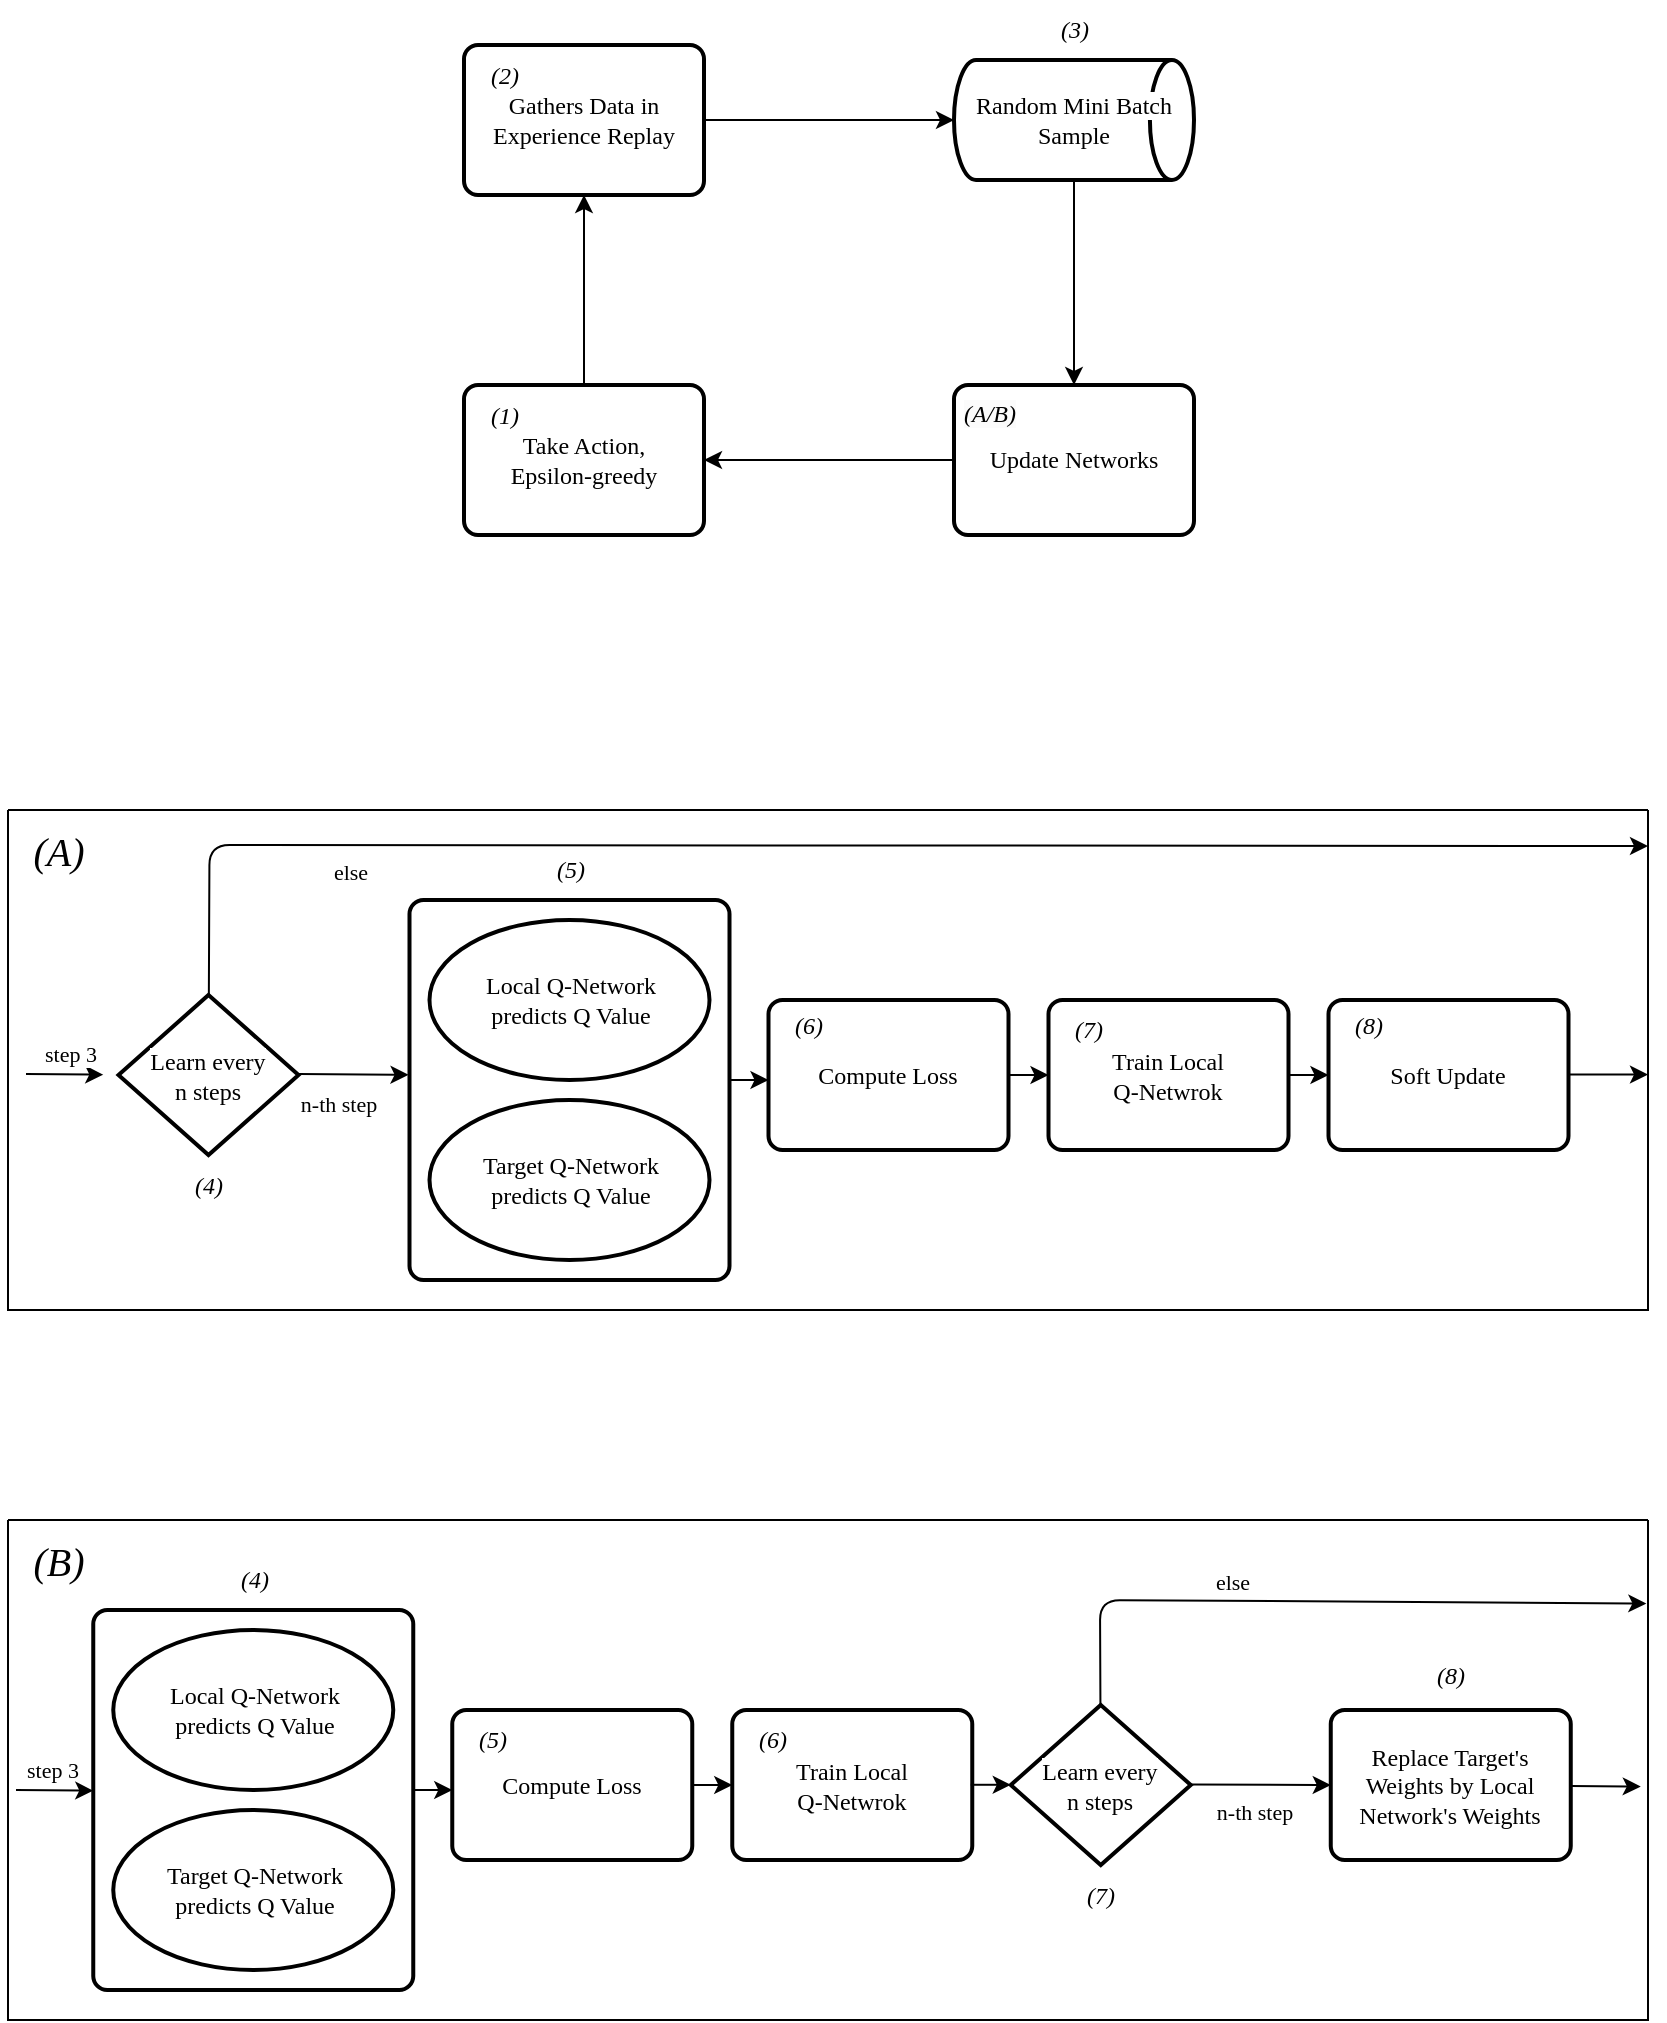 <mxfile>
    <diagram id="Dz_2yA55jdN7624_FX1W" name="Page-1">
        <mxGraphModel dx="1924" dy="1065" grid="1" gridSize="10" guides="1" tooltips="1" connect="1" arrows="1" fold="1" page="1" pageScale="1" pageWidth="850" pageHeight="1100" math="0" shadow="0">
            <root>
                <mxCell id="0"/>
                <mxCell id="1" parent="0"/>
                <mxCell id="386" style="edgeStyle=none;html=1;entryX=0.5;entryY=0;entryDx=0;entryDy=0;" edge="1" parent="1" source="305" target="387">
                    <mxGeometry relative="1" as="geometry">
                        <mxPoint x="548" y="192.5" as="targetPoint"/>
                    </mxGeometry>
                </mxCell>
                <mxCell id="305" value="&lt;span style=&quot;background-color: rgb(255, 255, 255);&quot;&gt;Random Mini Batch Sample&lt;/span&gt;" style="strokeWidth=2;html=1;shape=mxgraph.flowchart.direct_data;whiteSpace=wrap;fontFamily=Georgia;" parent="1" vertex="1">
                    <mxGeometry x="488" y="50" width="120" height="60" as="geometry"/>
                </mxCell>
                <mxCell id="338" style="edgeStyle=none;html=1;entryX=1;entryY=0.5;entryDx=0;entryDy=0;fontFamily=Georgia;exitX=0;exitY=0.5;exitDx=0;exitDy=0;" parent="1" source="387" target="337" edge="1">
                    <mxGeometry relative="1" as="geometry">
                        <mxPoint x="418" y="250" as="sourcePoint"/>
                    </mxGeometry>
                </mxCell>
                <mxCell id="334" style="edgeStyle=none;html=1;fontFamily=Georgia;" parent="1" source="322" target="305" edge="1">
                    <mxGeometry relative="1" as="geometry"/>
                </mxCell>
                <mxCell id="322" value="&lt;span style=&quot;&quot;&gt;Gathers Data in&lt;/span&gt;&lt;br style=&quot;border-color: var(--border-color);&quot;&gt;&lt;span style=&quot;&quot;&gt;Experience Replay&lt;/span&gt;" style="rounded=1;whiteSpace=wrap;html=1;absoluteArcSize=1;arcSize=14;strokeWidth=2;strokeColor=default;fontFamily=Georgia;" parent="1" vertex="1">
                    <mxGeometry x="243" y="42.5" width="120" height="75" as="geometry"/>
                </mxCell>
                <mxCell id="339" style="edgeStyle=none;html=1;fontFamily=Georgia;" parent="1" source="337" target="322" edge="1">
                    <mxGeometry relative="1" as="geometry"/>
                </mxCell>
                <mxCell id="337" value="Take Action, &lt;br&gt;Epsilon-greedy" style="rounded=1;whiteSpace=wrap;html=1;absoluteArcSize=1;arcSize=14;strokeWidth=2;strokeColor=default;fontFamily=Georgia;" parent="1" vertex="1">
                    <mxGeometry x="243" y="212.5" width="120" height="75" as="geometry"/>
                </mxCell>
                <mxCell id="341" value="(1)" style="text;html=1;align=center;verticalAlign=middle;resizable=0;points=[];autosize=1;strokeColor=none;fillColor=none;fontFamily=Georgia;fontStyle=2" parent="1" vertex="1">
                    <mxGeometry x="243" y="212.5" width="40" height="30" as="geometry"/>
                </mxCell>
                <mxCell id="343" value="(3)" style="text;html=1;align=center;verticalAlign=middle;resizable=0;points=[];autosize=1;strokeColor=none;fillColor=none;fontFamily=Georgia;fontStyle=2" parent="1" vertex="1">
                    <mxGeometry x="528" y="20" width="40" height="30" as="geometry"/>
                </mxCell>
                <mxCell id="346" value="(2)" style="text;html=1;align=center;verticalAlign=middle;resizable=0;points=[];autosize=1;strokeColor=none;fillColor=none;fontFamily=Georgia;fontStyle=2" parent="1" vertex="1">
                    <mxGeometry x="243" y="42.5" width="40" height="30" as="geometry"/>
                </mxCell>
                <mxCell id="356" value="" style="swimlane;startSize=0;fillColor=#FFFFFF;" parent="1" vertex="1">
                    <mxGeometry x="15" y="425" width="820" height="250" as="geometry"/>
                </mxCell>
                <mxCell id="408" style="edgeStyle=none;html=1;startArrow=none;startFill=0;endArrow=classic;endFill=1;" edge="1" parent="356" source="362">
                    <mxGeometry relative="1" as="geometry">
                        <mxPoint x="820" y="18" as="targetPoint"/>
                        <Array as="points">
                            <mxPoint x="100.75" y="17.5"/>
                        </Array>
                    </mxGeometry>
                </mxCell>
                <mxCell id="411" value="&lt;span style=&quot;font-family: Georgia;&quot;&gt;else&lt;/span&gt;" style="edgeLabel;html=1;align=center;verticalAlign=middle;resizable=0;points=[];" vertex="1" connectable="0" parent="408">
                    <mxGeometry x="-0.732" y="-1" relative="1" as="geometry">
                        <mxPoint x="39" y="12" as="offset"/>
                    </mxGeometry>
                </mxCell>
                <mxCell id="362" value="&lt;span style=&quot;background-color: rgb(255, 255, 255);&quot;&gt;Learn every&lt;br&gt;n steps&lt;/span&gt;" style="strokeWidth=2;html=1;shape=mxgraph.flowchart.decision;whiteSpace=wrap;strokeColor=default;fontFamily=Georgia;" parent="356" vertex="1">
                    <mxGeometry x="55.25" y="92.5" width="90" height="80" as="geometry"/>
                </mxCell>
                <mxCell id="363" style="edgeStyle=none;html=1;entryX=1.001;entryY=0.526;entryDx=0;entryDy=0;entryPerimeter=0;fontFamily=Georgia;endArrow=none;endFill=0;startArrow=classic;startFill=1;exitX=-0.003;exitY=0.46;exitDx=0;exitDy=0;exitPerimeter=0;" parent="356" edge="1" source="391">
                    <mxGeometry relative="1" as="geometry">
                        <mxPoint x="205.13" y="132.314" as="sourcePoint"/>
                        <mxPoint x="145.25" y="132" as="targetPoint"/>
                    </mxGeometry>
                </mxCell>
                <mxCell id="364" value="n-th step" style="edgeLabel;html=1;align=center;verticalAlign=middle;resizable=0;points=[];fontFamily=Georgia;" parent="363" vertex="1" connectable="0">
                    <mxGeometry x="-0.222" relative="1" as="geometry">
                        <mxPoint x="-14" y="15" as="offset"/>
                    </mxGeometry>
                </mxCell>
                <mxCell id="365" value="Soft Update&lt;br&gt;" style="rounded=1;whiteSpace=wrap;html=1;absoluteArcSize=1;arcSize=14;strokeWidth=2;strokeColor=default;fontFamily=Georgia;" parent="356" vertex="1">
                    <mxGeometry x="660.25" y="95" width="120" height="75" as="geometry"/>
                </mxCell>
                <mxCell id="406" style="edgeStyle=none;html=1;startArrow=none;startFill=0;endArrow=classic;endFill=1;" edge="1" parent="356" source="378" target="365">
                    <mxGeometry relative="1" as="geometry"/>
                </mxCell>
                <mxCell id="378" value="&lt;span style=&quot;&quot;&gt;Train Local&lt;br&gt;Q-Netwrok&lt;/span&gt;" style="rounded=1;whiteSpace=wrap;html=1;absoluteArcSize=1;arcSize=14;strokeWidth=2;strokeColor=default;fontFamily=Georgia;" vertex="1" parent="356">
                    <mxGeometry x="520.25" y="95" width="120" height="75" as="geometry"/>
                </mxCell>
                <mxCell id="391" value="" style="rounded=1;whiteSpace=wrap;html=1;absoluteArcSize=1;arcSize=14;strokeWidth=2;strokeColor=default;fontFamily=Georgia;" vertex="1" parent="356">
                    <mxGeometry x="200.75" y="45" width="160" height="190" as="geometry"/>
                </mxCell>
                <mxCell id="393" value="Target Q-Network &lt;br&gt;predicts Q Value" style="shape=ellipse;html=1;dashed=0;whitespace=wrap;perimeter=ellipsePerimeter;strokeWidth=2;strokeColor=default;fontFamily=Georgia;" vertex="1" parent="356">
                    <mxGeometry x="210.75" y="145" width="140" height="80" as="geometry"/>
                </mxCell>
                <mxCell id="394" value="Local Q-Network &lt;br&gt;predicts Q Value" style="shape=ellipse;html=1;dashed=0;whitespace=wrap;perimeter=ellipsePerimeter;strokeWidth=2;strokeColor=default;fontFamily=Georgia;" vertex="1" parent="356">
                    <mxGeometry x="210.75" y="55" width="140" height="80" as="geometry"/>
                </mxCell>
                <mxCell id="404" style="edgeStyle=none;html=1;startArrow=none;startFill=0;endArrow=classic;endFill=1;" edge="1" parent="356" source="396" target="378">
                    <mxGeometry relative="1" as="geometry"/>
                </mxCell>
                <mxCell id="396" value="&lt;span style=&quot;&quot;&gt;Compute Loss&lt;/span&gt;" style="rounded=1;whiteSpace=wrap;html=1;absoluteArcSize=1;arcSize=14;strokeWidth=2;strokeColor=default;fontFamily=Georgia;" vertex="1" parent="356">
                    <mxGeometry x="380.25" y="95" width="120" height="75" as="geometry"/>
                </mxCell>
                <mxCell id="397" value="(4)" style="text;html=1;align=center;verticalAlign=middle;resizable=0;points=[];autosize=1;strokeColor=none;fillColor=none;fontFamily=Georgia;fontStyle=2" vertex="1" parent="356">
                    <mxGeometry x="80.25" y="172.5" width="40" height="30" as="geometry"/>
                </mxCell>
                <mxCell id="398" value="(5)" style="text;html=1;align=center;verticalAlign=middle;resizable=0;points=[];autosize=1;strokeColor=none;fillColor=none;fontFamily=Georgia;fontStyle=2" vertex="1" parent="356">
                    <mxGeometry x="260.75" y="15" width="40" height="30" as="geometry"/>
                </mxCell>
                <mxCell id="400" style="edgeStyle=none;html=1;fontFamily=Georgia;endArrow=none;endFill=0;startArrow=classic;startFill=1;" edge="1" parent="356">
                    <mxGeometry relative="1" as="geometry">
                        <mxPoint x="47.63" y="132.314" as="sourcePoint"/>
                        <mxPoint x="9" y="132" as="targetPoint"/>
                    </mxGeometry>
                </mxCell>
                <mxCell id="401" value="step 3" style="edgeLabel;html=1;align=center;verticalAlign=middle;resizable=0;points=[];fontFamily=Georgia;" vertex="1" connectable="0" parent="400">
                    <mxGeometry x="-0.222" relative="1" as="geometry">
                        <mxPoint x="-2" y="-10" as="offset"/>
                    </mxGeometry>
                </mxCell>
                <mxCell id="407" style="edgeStyle=none;html=1;startArrow=none;startFill=0;endArrow=classic;endFill=1;" edge="1" parent="356">
                    <mxGeometry relative="1" as="geometry">
                        <mxPoint x="360.25" y="135" as="sourcePoint"/>
                        <mxPoint x="380.25" y="135" as="targetPoint"/>
                    </mxGeometry>
                </mxCell>
                <mxCell id="409" style="edgeStyle=none;html=1;startArrow=none;startFill=0;endArrow=classic;endFill=1;entryX=1;entryY=0.529;entryDx=0;entryDy=0;entryPerimeter=0;" edge="1" parent="356" target="356">
                    <mxGeometry relative="1" as="geometry">
                        <mxPoint x="780.25" y="132.29" as="sourcePoint"/>
                        <mxPoint x="800.25" y="132.29" as="targetPoint"/>
                    </mxGeometry>
                </mxCell>
                <mxCell id="506" value="(6)" style="text;html=1;align=center;verticalAlign=middle;resizable=0;points=[];autosize=1;strokeColor=none;fillColor=none;fontFamily=Georgia;fontStyle=2" vertex="1" parent="356">
                    <mxGeometry x="380.25" y="92.5" width="40" height="30" as="geometry"/>
                </mxCell>
                <mxCell id="507" value="(7)" style="text;html=1;align=center;verticalAlign=middle;resizable=0;points=[];autosize=1;strokeColor=none;fillColor=none;fontFamily=Georgia;fontStyle=2" vertex="1" parent="356">
                    <mxGeometry x="520.25" y="95" width="40" height="30" as="geometry"/>
                </mxCell>
                <mxCell id="508" value="(8)" style="text;html=1;align=center;verticalAlign=middle;resizable=0;points=[];autosize=1;strokeColor=none;fillColor=none;fontFamily=Georgia;fontStyle=2" vertex="1" parent="356">
                    <mxGeometry x="660.25" y="92.5" width="40" height="30" as="geometry"/>
                </mxCell>
                <mxCell id="509" value="&lt;font style=&quot;font-size: 20px;&quot;&gt;(A)&lt;/font&gt;" style="text;html=1;align=center;verticalAlign=middle;resizable=0;points=[];autosize=1;strokeColor=none;fillColor=none;fontFamily=Georgia;fontStyle=2" vertex="1" parent="356">
                    <mxGeometry width="50" height="40" as="geometry"/>
                </mxCell>
                <mxCell id="388" value="" style="edgeStyle=none;html=1;exitX=0.5;exitY=0;exitDx=0;exitDy=0;entryX=0.5;entryY=0;entryDx=0;entryDy=0;" edge="1" parent="1" source="387" target="387">
                    <mxGeometry relative="1" as="geometry"/>
                </mxCell>
                <mxCell id="387" value="Update Networks" style="rounded=1;whiteSpace=wrap;html=1;absoluteArcSize=1;arcSize=14;strokeWidth=2;strokeColor=default;fontFamily=Georgia;" vertex="1" parent="1">
                    <mxGeometry x="488" y="212.5" width="120" height="75" as="geometry"/>
                </mxCell>
                <mxCell id="389" value="&lt;span style=&quot;color: rgb(0, 0, 0); font-family: Georgia; font-size: 12px; font-style: italic; font-variant-ligatures: normal; font-variant-caps: normal; font-weight: 400; letter-spacing: normal; orphans: 2; text-align: center; text-indent: 0px; text-transform: none; widows: 2; word-spacing: 0px; -webkit-text-stroke-width: 0px; background-color: rgb(251, 251, 251); text-decoration-thickness: initial; text-decoration-style: initial; text-decoration-color: initial; float: none; display: inline !important;&quot;&gt;(A/B)&lt;/span&gt;" style="text;whiteSpace=wrap;html=1;" vertex="1" parent="1">
                    <mxGeometry x="490.5" y="212.5" width="50" height="40" as="geometry"/>
                </mxCell>
                <mxCell id="412" value="" style="swimlane;startSize=0;fontStyle=0" vertex="1" parent="1">
                    <mxGeometry x="15" y="780" width="820" height="250" as="geometry"/>
                </mxCell>
                <mxCell id="482" style="edgeStyle=none;html=1;fontFamily=Georgia;endArrow=none;endFill=0;startArrow=classic;startFill=1;" edge="1" parent="412">
                    <mxGeometry relative="1" as="geometry">
                        <mxPoint x="42.63" y="135.314" as="sourcePoint"/>
                        <mxPoint x="4" y="135.0" as="targetPoint"/>
                    </mxGeometry>
                </mxCell>
                <mxCell id="483" value="step 3" style="edgeLabel;html=1;align=center;verticalAlign=middle;resizable=0;points=[];fontFamily=Georgia;labelBackgroundColor=none;" vertex="1" connectable="0" parent="482">
                    <mxGeometry x="-0.222" relative="1" as="geometry">
                        <mxPoint x="-6" y="-10" as="offset"/>
                    </mxGeometry>
                </mxCell>
                <mxCell id="484" value="&lt;span style=&quot;&quot;&gt;Train Local&lt;br&gt;Q-Netwrok&lt;/span&gt;" style="rounded=1;whiteSpace=wrap;html=1;absoluteArcSize=1;arcSize=14;strokeWidth=2;strokeColor=default;fontFamily=Georgia;" vertex="1" parent="412">
                    <mxGeometry x="362.13" y="95" width="120" height="75" as="geometry"/>
                </mxCell>
                <mxCell id="485" value="" style="rounded=1;whiteSpace=wrap;html=1;absoluteArcSize=1;arcSize=14;strokeWidth=2;strokeColor=default;fontFamily=Georgia;" vertex="1" parent="412">
                    <mxGeometry x="42.63" y="45" width="160" height="190" as="geometry"/>
                </mxCell>
                <mxCell id="486" value="Target Q-Network &lt;br&gt;predicts Q Value" style="shape=ellipse;html=1;dashed=0;whitespace=wrap;perimeter=ellipsePerimeter;strokeWidth=2;strokeColor=default;fontFamily=Georgia;" vertex="1" parent="412">
                    <mxGeometry x="52.63" y="145" width="140" height="80" as="geometry"/>
                </mxCell>
                <mxCell id="487" value="Local Q-Network &lt;br&gt;predicts Q Value" style="shape=ellipse;html=1;dashed=0;whitespace=wrap;perimeter=ellipsePerimeter;strokeWidth=2;strokeColor=default;fontFamily=Georgia;" vertex="1" parent="412">
                    <mxGeometry x="52.63" y="55" width="140" height="80" as="geometry"/>
                </mxCell>
                <mxCell id="488" style="edgeStyle=none;html=1;startArrow=none;startFill=0;endArrow=classic;endFill=1;" edge="1" parent="412" source="489" target="484">
                    <mxGeometry relative="1" as="geometry"/>
                </mxCell>
                <mxCell id="489" value="&lt;span style=&quot;&quot;&gt;Compute Loss&lt;/span&gt;" style="rounded=1;whiteSpace=wrap;html=1;absoluteArcSize=1;arcSize=14;strokeWidth=2;strokeColor=default;fontFamily=Georgia;" vertex="1" parent="412">
                    <mxGeometry x="222.13" y="95" width="120" height="75" as="geometry"/>
                </mxCell>
                <mxCell id="490" value="(4)" style="text;html=1;align=center;verticalAlign=middle;resizable=0;points=[];autosize=1;strokeColor=none;fillColor=none;fontFamily=Georgia;fontStyle=2" vertex="1" parent="412">
                    <mxGeometry x="102.63" y="15" width="40" height="30" as="geometry"/>
                </mxCell>
                <mxCell id="491" value="(5)" style="text;html=1;align=center;verticalAlign=middle;resizable=0;points=[];autosize=1;strokeColor=none;fillColor=none;fontFamily=Georgia;fontStyle=2" vertex="1" parent="412">
                    <mxGeometry x="222.13" y="95" width="40" height="30" as="geometry"/>
                </mxCell>
                <mxCell id="492" style="edgeStyle=none;html=1;startArrow=none;startFill=0;endArrow=classic;endFill=1;" edge="1" parent="412">
                    <mxGeometry relative="1" as="geometry">
                        <mxPoint x="202.13" y="135.0" as="sourcePoint"/>
                        <mxPoint x="222.13" y="135.0" as="targetPoint"/>
                    </mxGeometry>
                </mxCell>
                <mxCell id="493" style="edgeStyle=none;html=1;startArrow=none;startFill=0;endArrow=classic;endFill=1;entryX=0.999;entryY=0.167;entryDx=0;entryDy=0;entryPerimeter=0;" edge="1" parent="412" source="494" target="412">
                    <mxGeometry relative="1" as="geometry">
                        <mxPoint x="816.0" y="15.0" as="targetPoint"/>
                        <Array as="points">
                            <mxPoint x="546" y="40"/>
                        </Array>
                    </mxGeometry>
                </mxCell>
                <mxCell id="505" value="&lt;span style=&quot;font-family: Georgia;&quot;&gt;else&lt;/span&gt;" style="edgeLabel;html=1;align=center;verticalAlign=middle;resizable=0;points=[];" vertex="1" connectable="0" parent="493">
                    <mxGeometry x="-0.24" y="1" relative="1" as="geometry">
                        <mxPoint x="-6" y="-9" as="offset"/>
                    </mxGeometry>
                </mxCell>
                <mxCell id="494" value="&lt;span style=&quot;background-color: rgb(255, 255, 255);&quot;&gt;Learn every&lt;br&gt;n steps&lt;/span&gt;" style="strokeWidth=2;html=1;shape=mxgraph.flowchart.decision;whiteSpace=wrap;strokeColor=default;fontFamily=Georgia;" vertex="1" parent="412">
                    <mxGeometry x="501.38" y="92.5" width="90" height="80" as="geometry"/>
                </mxCell>
                <mxCell id="495" style="edgeStyle=none;html=1;startArrow=none;startFill=0;endArrow=classic;endFill=1;" edge="1" parent="412">
                    <mxGeometry relative="1" as="geometry">
                        <mxPoint x="481.38" y="132.39" as="sourcePoint"/>
                        <mxPoint x="501.38" y="132.39" as="targetPoint"/>
                    </mxGeometry>
                </mxCell>
                <mxCell id="496" style="edgeStyle=none;html=1;startArrow=none;startFill=0;endArrow=classic;endFill=1;" edge="1" parent="412" source="497">
                    <mxGeometry relative="1" as="geometry">
                        <mxPoint x="816.38" y="133.254" as="targetPoint"/>
                    </mxGeometry>
                </mxCell>
                <mxCell id="497" value="Replace Target's Weights by Local Network's Weights" style="rounded=1;whiteSpace=wrap;html=1;absoluteArcSize=1;arcSize=14;strokeWidth=2;strokeColor=default;fontFamily=Georgia;" vertex="1" parent="412">
                    <mxGeometry x="661.38" y="95" width="120" height="75" as="geometry"/>
                </mxCell>
                <mxCell id="498" style="edgeStyle=none;html=1;entryX=1.001;entryY=0.526;entryDx=0;entryDy=0;entryPerimeter=0;fontFamily=Georgia;endArrow=none;endFill=0;startArrow=classic;startFill=1;exitX=0;exitY=0.5;exitDx=0;exitDy=0;" edge="1" parent="412" source="497">
                    <mxGeometry relative="1" as="geometry">
                        <mxPoint x="631.4" y="-647.3" as="sourcePoint"/>
                        <mxPoint x="591.38" y="132.3" as="targetPoint"/>
                    </mxGeometry>
                </mxCell>
                <mxCell id="499" value="n-th step" style="edgeLabel;html=1;align=center;verticalAlign=middle;resizable=0;points=[];fontFamily=Georgia;" vertex="1" connectable="0" parent="498">
                    <mxGeometry x="-0.222" relative="1" as="geometry">
                        <mxPoint x="-12" y="13" as="offset"/>
                    </mxGeometry>
                </mxCell>
                <mxCell id="510" value="&lt;font style=&quot;font-size: 20px;&quot;&gt;(B)&lt;/font&gt;" style="text;html=1;align=center;verticalAlign=middle;resizable=0;points=[];autosize=1;strokeColor=none;fillColor=none;fontFamily=Georgia;fontStyle=2" vertex="1" parent="412">
                    <mxGeometry x="8.882e-16" width="50" height="40" as="geometry"/>
                </mxCell>
                <mxCell id="512" value="(6)" style="text;html=1;align=center;verticalAlign=middle;resizable=0;points=[];autosize=1;strokeColor=none;fillColor=none;fontFamily=Georgia;fontStyle=2" vertex="1" parent="412">
                    <mxGeometry x="362.13" y="95" width="40" height="30" as="geometry"/>
                </mxCell>
                <mxCell id="513" value="(7)" style="text;html=1;align=center;verticalAlign=middle;resizable=0;points=[];autosize=1;strokeColor=none;fillColor=none;fontFamily=Georgia;fontStyle=2" vertex="1" parent="412">
                    <mxGeometry x="526.38" y="172.5" width="40" height="30" as="geometry"/>
                </mxCell>
                <mxCell id="514" value="(8)" style="text;html=1;align=center;verticalAlign=middle;resizable=0;points=[];autosize=1;strokeColor=none;fillColor=none;fontFamily=Georgia;fontStyle=2" vertex="1" parent="412">
                    <mxGeometry x="701.38" y="62.5" width="40" height="30" as="geometry"/>
                </mxCell>
            </root>
        </mxGraphModel>
    </diagram>
</mxfile>
